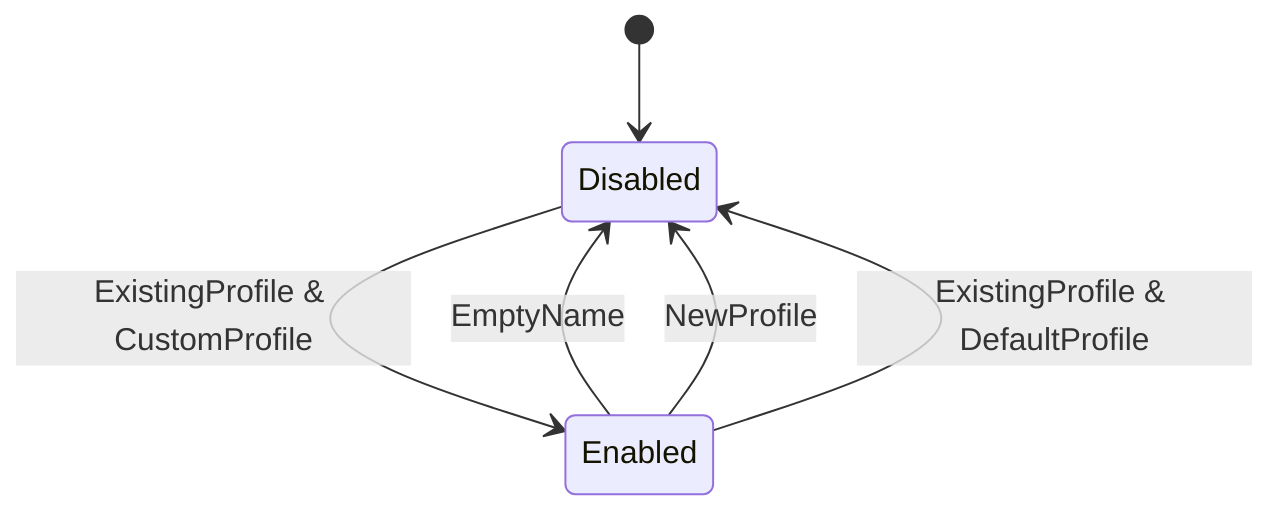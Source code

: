 stateDiagram-v2
    [*] --> Disabled
    Disabled --> Enabled : ExistingProfile & CustomProfile
    Enabled --> Disabled : EmptyName
    Enabled --> Disabled : NewProfile
    Enabled --> Disabled : ExistingProfile & DefaultProfile